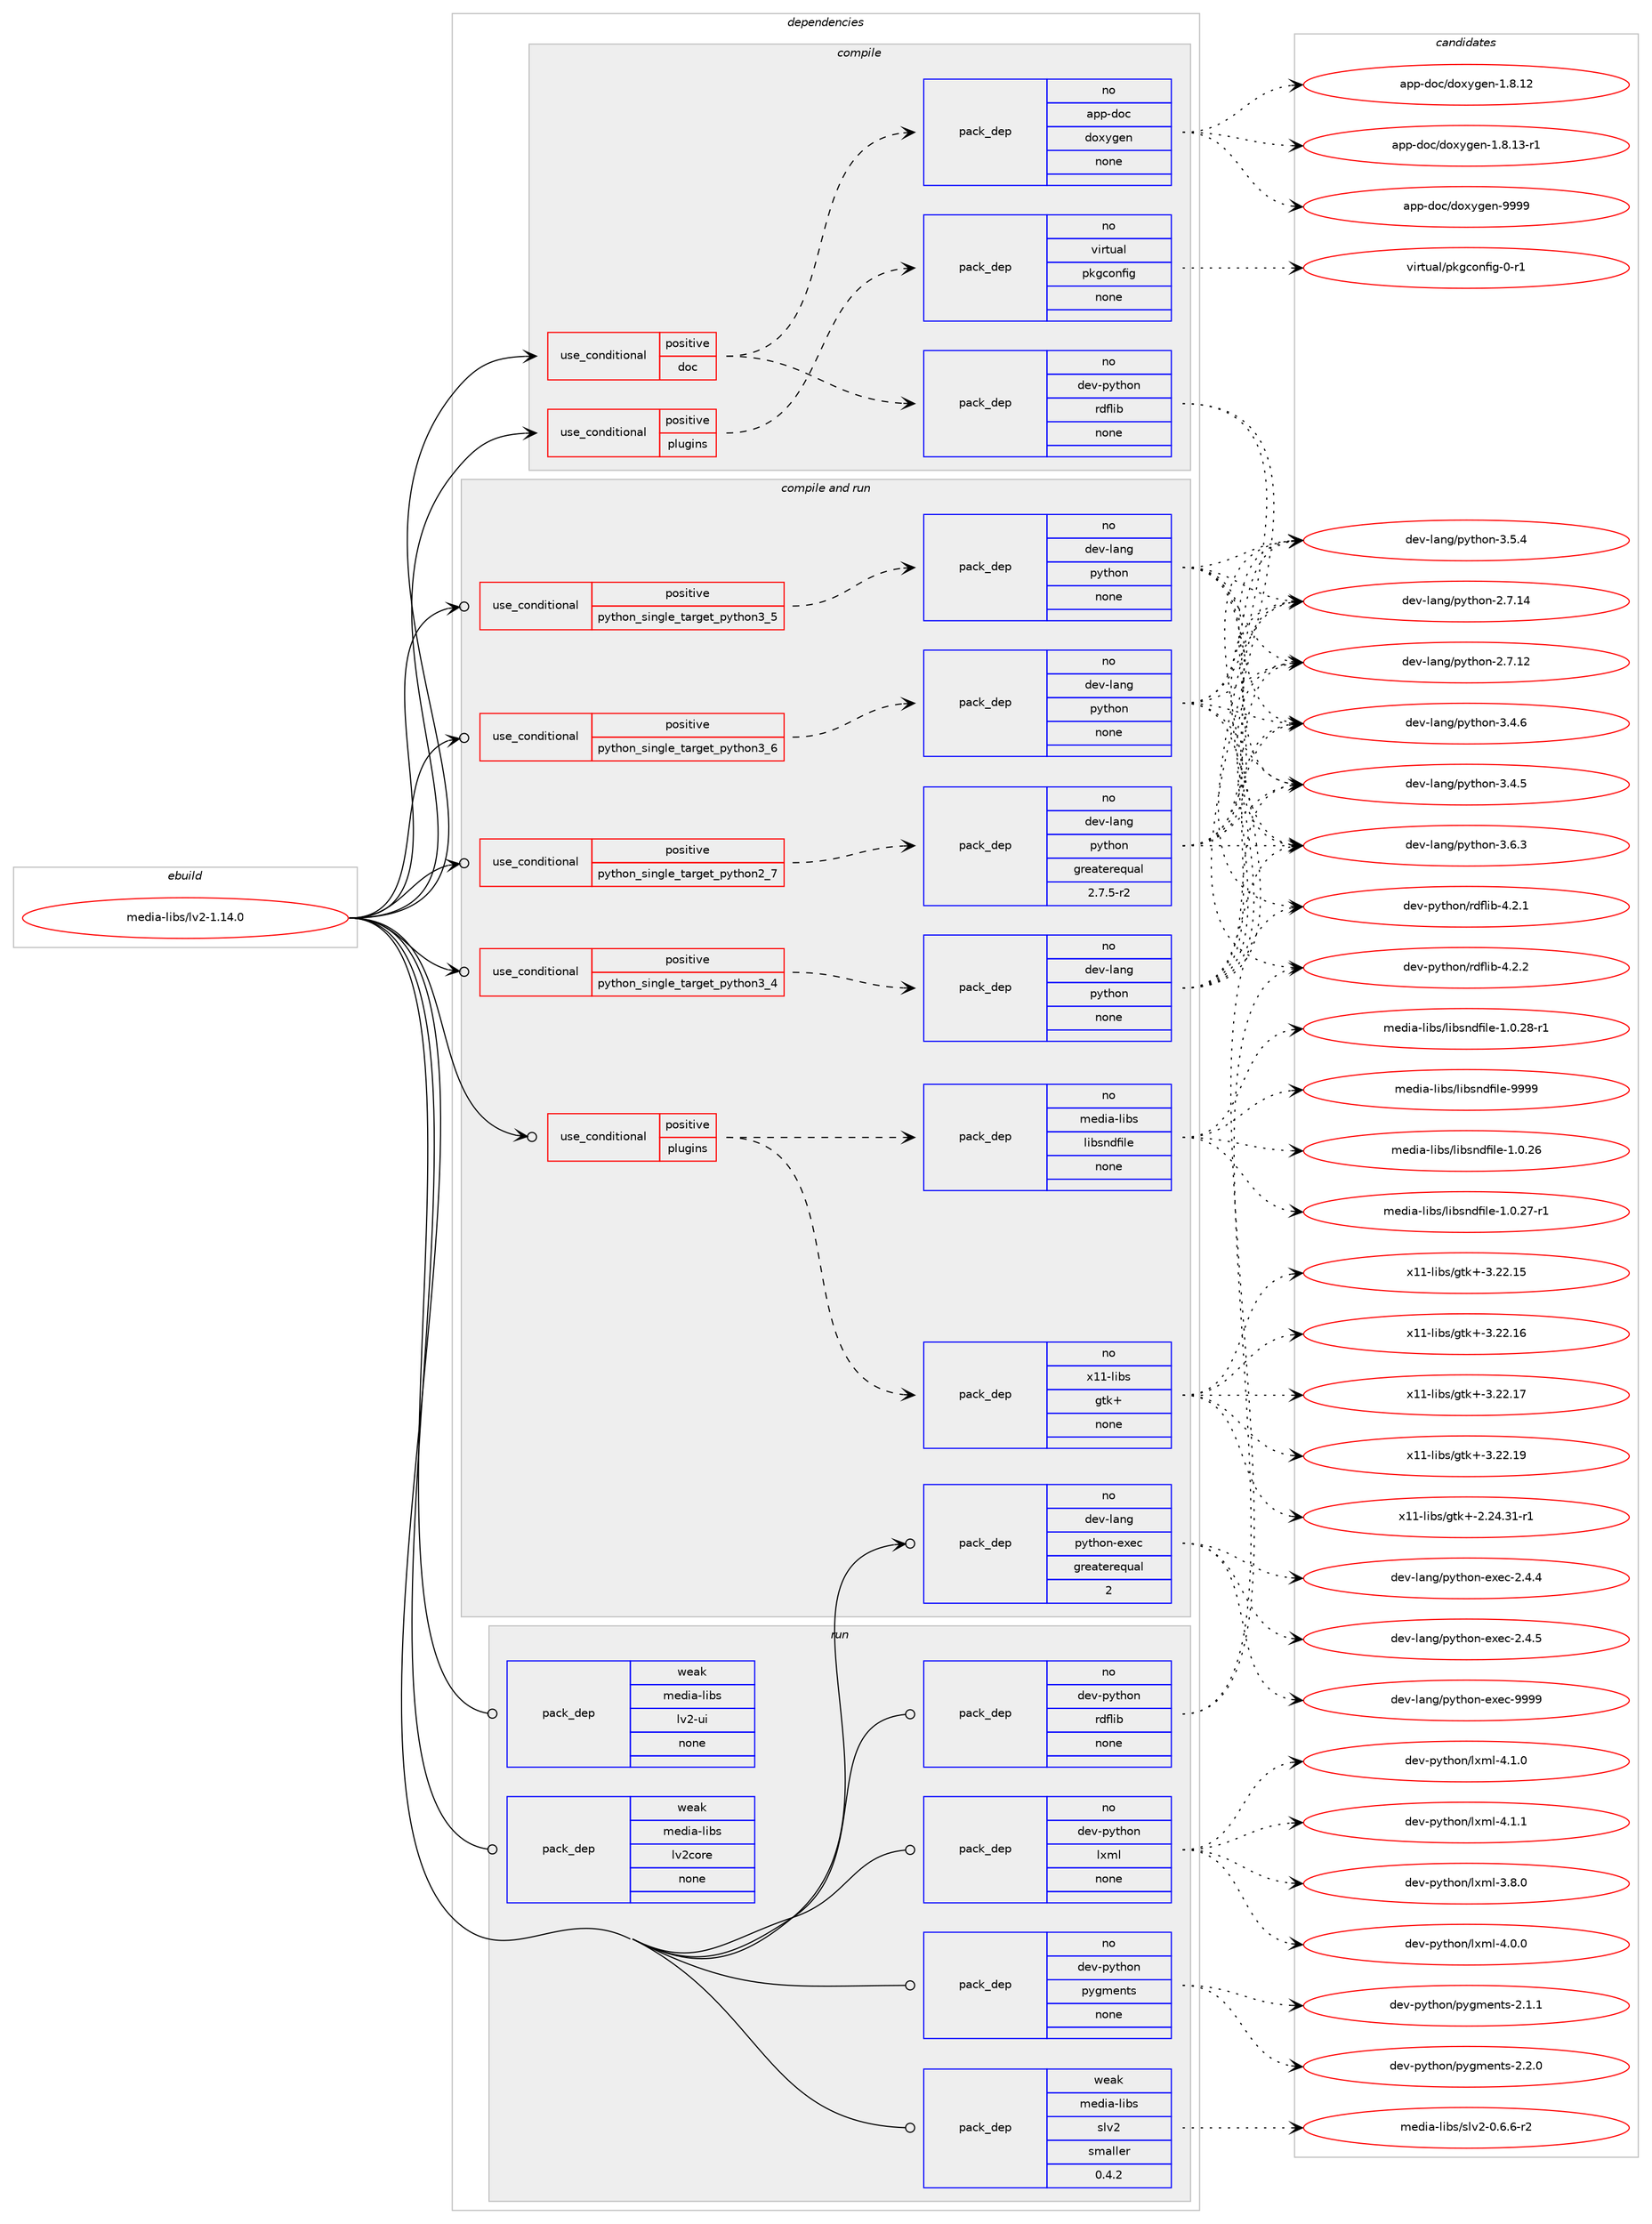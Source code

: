 digraph prolog {

# *************
# Graph options
# *************

newrank=true;
concentrate=true;
compound=true;
graph [rankdir=LR,fontname=Helvetica,fontsize=10,ranksep=1.5];#, ranksep=2.5, nodesep=0.2];
edge  [arrowhead=vee];
node  [fontname=Helvetica,fontsize=10];

# **********
# The ebuild
# **********

subgraph cluster_leftcol {
color=gray;
rank=same;
label=<<i>ebuild</i>>;
id [label="media-libs/lv2-1.14.0", color=red, width=4, href="../media-libs/lv2-1.14.0.svg"];
}

# ****************
# The dependencies
# ****************

subgraph cluster_midcol {
color=gray;
label=<<i>dependencies</i>>;
subgraph cluster_compile {
fillcolor="#eeeeee";
style=filled;
label=<<i>compile</i>>;
subgraph cond90230 {
dependency366290 [label=<<TABLE BORDER="0" CELLBORDER="1" CELLSPACING="0" CELLPADDING="4"><TR><TD ROWSPAN="3" CELLPADDING="10">use_conditional</TD></TR><TR><TD>positive</TD></TR><TR><TD>doc</TD></TR></TABLE>>, shape=none, color=red];
subgraph pack270291 {
dependency366291 [label=<<TABLE BORDER="0" CELLBORDER="1" CELLSPACING="0" CELLPADDING="4" WIDTH="220"><TR><TD ROWSPAN="6" CELLPADDING="30">pack_dep</TD></TR><TR><TD WIDTH="110">no</TD></TR><TR><TD>app-doc</TD></TR><TR><TD>doxygen</TD></TR><TR><TD>none</TD></TR><TR><TD></TD></TR></TABLE>>, shape=none, color=blue];
}
dependency366290:e -> dependency366291:w [weight=20,style="dashed",arrowhead="vee"];
subgraph pack270292 {
dependency366292 [label=<<TABLE BORDER="0" CELLBORDER="1" CELLSPACING="0" CELLPADDING="4" WIDTH="220"><TR><TD ROWSPAN="6" CELLPADDING="30">pack_dep</TD></TR><TR><TD WIDTH="110">no</TD></TR><TR><TD>dev-python</TD></TR><TR><TD>rdflib</TD></TR><TR><TD>none</TD></TR><TR><TD></TD></TR></TABLE>>, shape=none, color=blue];
}
dependency366290:e -> dependency366292:w [weight=20,style="dashed",arrowhead="vee"];
}
id:e -> dependency366290:w [weight=20,style="solid",arrowhead="vee"];
subgraph cond90231 {
dependency366293 [label=<<TABLE BORDER="0" CELLBORDER="1" CELLSPACING="0" CELLPADDING="4"><TR><TD ROWSPAN="3" CELLPADDING="10">use_conditional</TD></TR><TR><TD>positive</TD></TR><TR><TD>plugins</TD></TR></TABLE>>, shape=none, color=red];
subgraph pack270293 {
dependency366294 [label=<<TABLE BORDER="0" CELLBORDER="1" CELLSPACING="0" CELLPADDING="4" WIDTH="220"><TR><TD ROWSPAN="6" CELLPADDING="30">pack_dep</TD></TR><TR><TD WIDTH="110">no</TD></TR><TR><TD>virtual</TD></TR><TR><TD>pkgconfig</TD></TR><TR><TD>none</TD></TR><TR><TD></TD></TR></TABLE>>, shape=none, color=blue];
}
dependency366293:e -> dependency366294:w [weight=20,style="dashed",arrowhead="vee"];
}
id:e -> dependency366293:w [weight=20,style="solid",arrowhead="vee"];
}
subgraph cluster_compileandrun {
fillcolor="#eeeeee";
style=filled;
label=<<i>compile and run</i>>;
subgraph cond90232 {
dependency366295 [label=<<TABLE BORDER="0" CELLBORDER="1" CELLSPACING="0" CELLPADDING="4"><TR><TD ROWSPAN="3" CELLPADDING="10">use_conditional</TD></TR><TR><TD>positive</TD></TR><TR><TD>plugins</TD></TR></TABLE>>, shape=none, color=red];
subgraph pack270294 {
dependency366296 [label=<<TABLE BORDER="0" CELLBORDER="1" CELLSPACING="0" CELLPADDING="4" WIDTH="220"><TR><TD ROWSPAN="6" CELLPADDING="30">pack_dep</TD></TR><TR><TD WIDTH="110">no</TD></TR><TR><TD>x11-libs</TD></TR><TR><TD>gtk+</TD></TR><TR><TD>none</TD></TR><TR><TD></TD></TR></TABLE>>, shape=none, color=blue];
}
dependency366295:e -> dependency366296:w [weight=20,style="dashed",arrowhead="vee"];
subgraph pack270295 {
dependency366297 [label=<<TABLE BORDER="0" CELLBORDER="1" CELLSPACING="0" CELLPADDING="4" WIDTH="220"><TR><TD ROWSPAN="6" CELLPADDING="30">pack_dep</TD></TR><TR><TD WIDTH="110">no</TD></TR><TR><TD>media-libs</TD></TR><TR><TD>libsndfile</TD></TR><TR><TD>none</TD></TR><TR><TD></TD></TR></TABLE>>, shape=none, color=blue];
}
dependency366295:e -> dependency366297:w [weight=20,style="dashed",arrowhead="vee"];
}
id:e -> dependency366295:w [weight=20,style="solid",arrowhead="odotvee"];
subgraph cond90233 {
dependency366298 [label=<<TABLE BORDER="0" CELLBORDER="1" CELLSPACING="0" CELLPADDING="4"><TR><TD ROWSPAN="3" CELLPADDING="10">use_conditional</TD></TR><TR><TD>positive</TD></TR><TR><TD>python_single_target_python2_7</TD></TR></TABLE>>, shape=none, color=red];
subgraph pack270296 {
dependency366299 [label=<<TABLE BORDER="0" CELLBORDER="1" CELLSPACING="0" CELLPADDING="4" WIDTH="220"><TR><TD ROWSPAN="6" CELLPADDING="30">pack_dep</TD></TR><TR><TD WIDTH="110">no</TD></TR><TR><TD>dev-lang</TD></TR><TR><TD>python</TD></TR><TR><TD>greaterequal</TD></TR><TR><TD>2.7.5-r2</TD></TR></TABLE>>, shape=none, color=blue];
}
dependency366298:e -> dependency366299:w [weight=20,style="dashed",arrowhead="vee"];
}
id:e -> dependency366298:w [weight=20,style="solid",arrowhead="odotvee"];
subgraph cond90234 {
dependency366300 [label=<<TABLE BORDER="0" CELLBORDER="1" CELLSPACING="0" CELLPADDING="4"><TR><TD ROWSPAN="3" CELLPADDING="10">use_conditional</TD></TR><TR><TD>positive</TD></TR><TR><TD>python_single_target_python3_4</TD></TR></TABLE>>, shape=none, color=red];
subgraph pack270297 {
dependency366301 [label=<<TABLE BORDER="0" CELLBORDER="1" CELLSPACING="0" CELLPADDING="4" WIDTH="220"><TR><TD ROWSPAN="6" CELLPADDING="30">pack_dep</TD></TR><TR><TD WIDTH="110">no</TD></TR><TR><TD>dev-lang</TD></TR><TR><TD>python</TD></TR><TR><TD>none</TD></TR><TR><TD></TD></TR></TABLE>>, shape=none, color=blue];
}
dependency366300:e -> dependency366301:w [weight=20,style="dashed",arrowhead="vee"];
}
id:e -> dependency366300:w [weight=20,style="solid",arrowhead="odotvee"];
subgraph cond90235 {
dependency366302 [label=<<TABLE BORDER="0" CELLBORDER="1" CELLSPACING="0" CELLPADDING="4"><TR><TD ROWSPAN="3" CELLPADDING="10">use_conditional</TD></TR><TR><TD>positive</TD></TR><TR><TD>python_single_target_python3_5</TD></TR></TABLE>>, shape=none, color=red];
subgraph pack270298 {
dependency366303 [label=<<TABLE BORDER="0" CELLBORDER="1" CELLSPACING="0" CELLPADDING="4" WIDTH="220"><TR><TD ROWSPAN="6" CELLPADDING="30">pack_dep</TD></TR><TR><TD WIDTH="110">no</TD></TR><TR><TD>dev-lang</TD></TR><TR><TD>python</TD></TR><TR><TD>none</TD></TR><TR><TD></TD></TR></TABLE>>, shape=none, color=blue];
}
dependency366302:e -> dependency366303:w [weight=20,style="dashed",arrowhead="vee"];
}
id:e -> dependency366302:w [weight=20,style="solid",arrowhead="odotvee"];
subgraph cond90236 {
dependency366304 [label=<<TABLE BORDER="0" CELLBORDER="1" CELLSPACING="0" CELLPADDING="4"><TR><TD ROWSPAN="3" CELLPADDING="10">use_conditional</TD></TR><TR><TD>positive</TD></TR><TR><TD>python_single_target_python3_6</TD></TR></TABLE>>, shape=none, color=red];
subgraph pack270299 {
dependency366305 [label=<<TABLE BORDER="0" CELLBORDER="1" CELLSPACING="0" CELLPADDING="4" WIDTH="220"><TR><TD ROWSPAN="6" CELLPADDING="30">pack_dep</TD></TR><TR><TD WIDTH="110">no</TD></TR><TR><TD>dev-lang</TD></TR><TR><TD>python</TD></TR><TR><TD>none</TD></TR><TR><TD></TD></TR></TABLE>>, shape=none, color=blue];
}
dependency366304:e -> dependency366305:w [weight=20,style="dashed",arrowhead="vee"];
}
id:e -> dependency366304:w [weight=20,style="solid",arrowhead="odotvee"];
subgraph pack270300 {
dependency366306 [label=<<TABLE BORDER="0" CELLBORDER="1" CELLSPACING="0" CELLPADDING="4" WIDTH="220"><TR><TD ROWSPAN="6" CELLPADDING="30">pack_dep</TD></TR><TR><TD WIDTH="110">no</TD></TR><TR><TD>dev-lang</TD></TR><TR><TD>python-exec</TD></TR><TR><TD>greaterequal</TD></TR><TR><TD>2</TD></TR></TABLE>>, shape=none, color=blue];
}
id:e -> dependency366306:w [weight=20,style="solid",arrowhead="odotvee"];
}
subgraph cluster_run {
fillcolor="#eeeeee";
style=filled;
label=<<i>run</i>>;
subgraph pack270301 {
dependency366307 [label=<<TABLE BORDER="0" CELLBORDER="1" CELLSPACING="0" CELLPADDING="4" WIDTH="220"><TR><TD ROWSPAN="6" CELLPADDING="30">pack_dep</TD></TR><TR><TD WIDTH="110">no</TD></TR><TR><TD>dev-python</TD></TR><TR><TD>lxml</TD></TR><TR><TD>none</TD></TR><TR><TD></TD></TR></TABLE>>, shape=none, color=blue];
}
id:e -> dependency366307:w [weight=20,style="solid",arrowhead="odot"];
subgraph pack270302 {
dependency366308 [label=<<TABLE BORDER="0" CELLBORDER="1" CELLSPACING="0" CELLPADDING="4" WIDTH="220"><TR><TD ROWSPAN="6" CELLPADDING="30">pack_dep</TD></TR><TR><TD WIDTH="110">no</TD></TR><TR><TD>dev-python</TD></TR><TR><TD>pygments</TD></TR><TR><TD>none</TD></TR><TR><TD></TD></TR></TABLE>>, shape=none, color=blue];
}
id:e -> dependency366308:w [weight=20,style="solid",arrowhead="odot"];
subgraph pack270303 {
dependency366309 [label=<<TABLE BORDER="0" CELLBORDER="1" CELLSPACING="0" CELLPADDING="4" WIDTH="220"><TR><TD ROWSPAN="6" CELLPADDING="30">pack_dep</TD></TR><TR><TD WIDTH="110">no</TD></TR><TR><TD>dev-python</TD></TR><TR><TD>rdflib</TD></TR><TR><TD>none</TD></TR><TR><TD></TD></TR></TABLE>>, shape=none, color=blue];
}
id:e -> dependency366309:w [weight=20,style="solid",arrowhead="odot"];
subgraph pack270304 {
dependency366310 [label=<<TABLE BORDER="0" CELLBORDER="1" CELLSPACING="0" CELLPADDING="4" WIDTH="220"><TR><TD ROWSPAN="6" CELLPADDING="30">pack_dep</TD></TR><TR><TD WIDTH="110">weak</TD></TR><TR><TD>media-libs</TD></TR><TR><TD>lv2-ui</TD></TR><TR><TD>none</TD></TR><TR><TD></TD></TR></TABLE>>, shape=none, color=blue];
}
id:e -> dependency366310:w [weight=20,style="solid",arrowhead="odot"];
subgraph pack270305 {
dependency366311 [label=<<TABLE BORDER="0" CELLBORDER="1" CELLSPACING="0" CELLPADDING="4" WIDTH="220"><TR><TD ROWSPAN="6" CELLPADDING="30">pack_dep</TD></TR><TR><TD WIDTH="110">weak</TD></TR><TR><TD>media-libs</TD></TR><TR><TD>lv2core</TD></TR><TR><TD>none</TD></TR><TR><TD></TD></TR></TABLE>>, shape=none, color=blue];
}
id:e -> dependency366311:w [weight=20,style="solid",arrowhead="odot"];
subgraph pack270306 {
dependency366312 [label=<<TABLE BORDER="0" CELLBORDER="1" CELLSPACING="0" CELLPADDING="4" WIDTH="220"><TR><TD ROWSPAN="6" CELLPADDING="30">pack_dep</TD></TR><TR><TD WIDTH="110">weak</TD></TR><TR><TD>media-libs</TD></TR><TR><TD>slv2</TD></TR><TR><TD>smaller</TD></TR><TR><TD>0.4.2</TD></TR></TABLE>>, shape=none, color=blue];
}
id:e -> dependency366312:w [weight=20,style="solid",arrowhead="odot"];
}
}

# **************
# The candidates
# **************

subgraph cluster_choices {
rank=same;
color=gray;
label=<<i>candidates</i>>;

subgraph choice270291 {
color=black;
nodesep=1;
choice9711211245100111994710011112012110310111045494656464950 [label="app-doc/doxygen-1.8.12", color=red, width=4,href="../app-doc/doxygen-1.8.12.svg"];
choice97112112451001119947100111120121103101110454946564649514511449 [label="app-doc/doxygen-1.8.13-r1", color=red, width=4,href="../app-doc/doxygen-1.8.13-r1.svg"];
choice971121124510011199471001111201211031011104557575757 [label="app-doc/doxygen-9999", color=red, width=4,href="../app-doc/doxygen-9999.svg"];
dependency366291:e -> choice9711211245100111994710011112012110310111045494656464950:w [style=dotted,weight="100"];
dependency366291:e -> choice97112112451001119947100111120121103101110454946564649514511449:w [style=dotted,weight="100"];
dependency366291:e -> choice971121124510011199471001111201211031011104557575757:w [style=dotted,weight="100"];
}
subgraph choice270292 {
color=black;
nodesep=1;
choice100101118451121211161041111104711410010210810598455246504649 [label="dev-python/rdflib-4.2.1", color=red, width=4,href="../dev-python/rdflib-4.2.1.svg"];
choice100101118451121211161041111104711410010210810598455246504650 [label="dev-python/rdflib-4.2.2", color=red, width=4,href="../dev-python/rdflib-4.2.2.svg"];
dependency366292:e -> choice100101118451121211161041111104711410010210810598455246504649:w [style=dotted,weight="100"];
dependency366292:e -> choice100101118451121211161041111104711410010210810598455246504650:w [style=dotted,weight="100"];
}
subgraph choice270293 {
color=black;
nodesep=1;
choice11810511411611797108471121071039911111010210510345484511449 [label="virtual/pkgconfig-0-r1", color=red, width=4,href="../virtual/pkgconfig-0-r1.svg"];
dependency366294:e -> choice11810511411611797108471121071039911111010210510345484511449:w [style=dotted,weight="100"];
}
subgraph choice270294 {
color=black;
nodesep=1;
choice12049494510810598115471031161074345504650524651494511449 [label="x11-libs/gtk+-2.24.31-r1", color=red, width=4,href="../x11-libs/gtk+-2.24.31-r1.svg"];
choice1204949451081059811547103116107434551465050464953 [label="x11-libs/gtk+-3.22.15", color=red, width=4,href="../x11-libs/gtk+-3.22.15.svg"];
choice1204949451081059811547103116107434551465050464954 [label="x11-libs/gtk+-3.22.16", color=red, width=4,href="../x11-libs/gtk+-3.22.16.svg"];
choice1204949451081059811547103116107434551465050464955 [label="x11-libs/gtk+-3.22.17", color=red, width=4,href="../x11-libs/gtk+-3.22.17.svg"];
choice1204949451081059811547103116107434551465050464957 [label="x11-libs/gtk+-3.22.19", color=red, width=4,href="../x11-libs/gtk+-3.22.19.svg"];
dependency366296:e -> choice12049494510810598115471031161074345504650524651494511449:w [style=dotted,weight="100"];
dependency366296:e -> choice1204949451081059811547103116107434551465050464953:w [style=dotted,weight="100"];
dependency366296:e -> choice1204949451081059811547103116107434551465050464954:w [style=dotted,weight="100"];
dependency366296:e -> choice1204949451081059811547103116107434551465050464955:w [style=dotted,weight="100"];
dependency366296:e -> choice1204949451081059811547103116107434551465050464957:w [style=dotted,weight="100"];
}
subgraph choice270295 {
color=black;
nodesep=1;
choice109101100105974510810598115471081059811511010010210510810145494648465054 [label="media-libs/libsndfile-1.0.26", color=red, width=4,href="../media-libs/libsndfile-1.0.26.svg"];
choice1091011001059745108105981154710810598115110100102105108101454946484650554511449 [label="media-libs/libsndfile-1.0.27-r1", color=red, width=4,href="../media-libs/libsndfile-1.0.27-r1.svg"];
choice1091011001059745108105981154710810598115110100102105108101454946484650564511449 [label="media-libs/libsndfile-1.0.28-r1", color=red, width=4,href="../media-libs/libsndfile-1.0.28-r1.svg"];
choice10910110010597451081059811547108105981151101001021051081014557575757 [label="media-libs/libsndfile-9999", color=red, width=4,href="../media-libs/libsndfile-9999.svg"];
dependency366297:e -> choice109101100105974510810598115471081059811511010010210510810145494648465054:w [style=dotted,weight="100"];
dependency366297:e -> choice1091011001059745108105981154710810598115110100102105108101454946484650554511449:w [style=dotted,weight="100"];
dependency366297:e -> choice1091011001059745108105981154710810598115110100102105108101454946484650564511449:w [style=dotted,weight="100"];
dependency366297:e -> choice10910110010597451081059811547108105981151101001021051081014557575757:w [style=dotted,weight="100"];
}
subgraph choice270296 {
color=black;
nodesep=1;
choice10010111845108971101034711212111610411111045504655464950 [label="dev-lang/python-2.7.12", color=red, width=4,href="../dev-lang/python-2.7.12.svg"];
choice10010111845108971101034711212111610411111045504655464952 [label="dev-lang/python-2.7.14", color=red, width=4,href="../dev-lang/python-2.7.14.svg"];
choice100101118451089711010347112121116104111110455146524653 [label="dev-lang/python-3.4.5", color=red, width=4,href="../dev-lang/python-3.4.5.svg"];
choice100101118451089711010347112121116104111110455146524654 [label="dev-lang/python-3.4.6", color=red, width=4,href="../dev-lang/python-3.4.6.svg"];
choice100101118451089711010347112121116104111110455146534652 [label="dev-lang/python-3.5.4", color=red, width=4,href="../dev-lang/python-3.5.4.svg"];
choice100101118451089711010347112121116104111110455146544651 [label="dev-lang/python-3.6.3", color=red, width=4,href="../dev-lang/python-3.6.3.svg"];
dependency366299:e -> choice10010111845108971101034711212111610411111045504655464950:w [style=dotted,weight="100"];
dependency366299:e -> choice10010111845108971101034711212111610411111045504655464952:w [style=dotted,weight="100"];
dependency366299:e -> choice100101118451089711010347112121116104111110455146524653:w [style=dotted,weight="100"];
dependency366299:e -> choice100101118451089711010347112121116104111110455146524654:w [style=dotted,weight="100"];
dependency366299:e -> choice100101118451089711010347112121116104111110455146534652:w [style=dotted,weight="100"];
dependency366299:e -> choice100101118451089711010347112121116104111110455146544651:w [style=dotted,weight="100"];
}
subgraph choice270297 {
color=black;
nodesep=1;
choice10010111845108971101034711212111610411111045504655464950 [label="dev-lang/python-2.7.12", color=red, width=4,href="../dev-lang/python-2.7.12.svg"];
choice10010111845108971101034711212111610411111045504655464952 [label="dev-lang/python-2.7.14", color=red, width=4,href="../dev-lang/python-2.7.14.svg"];
choice100101118451089711010347112121116104111110455146524653 [label="dev-lang/python-3.4.5", color=red, width=4,href="../dev-lang/python-3.4.5.svg"];
choice100101118451089711010347112121116104111110455146524654 [label="dev-lang/python-3.4.6", color=red, width=4,href="../dev-lang/python-3.4.6.svg"];
choice100101118451089711010347112121116104111110455146534652 [label="dev-lang/python-3.5.4", color=red, width=4,href="../dev-lang/python-3.5.4.svg"];
choice100101118451089711010347112121116104111110455146544651 [label="dev-lang/python-3.6.3", color=red, width=4,href="../dev-lang/python-3.6.3.svg"];
dependency366301:e -> choice10010111845108971101034711212111610411111045504655464950:w [style=dotted,weight="100"];
dependency366301:e -> choice10010111845108971101034711212111610411111045504655464952:w [style=dotted,weight="100"];
dependency366301:e -> choice100101118451089711010347112121116104111110455146524653:w [style=dotted,weight="100"];
dependency366301:e -> choice100101118451089711010347112121116104111110455146524654:w [style=dotted,weight="100"];
dependency366301:e -> choice100101118451089711010347112121116104111110455146534652:w [style=dotted,weight="100"];
dependency366301:e -> choice100101118451089711010347112121116104111110455146544651:w [style=dotted,weight="100"];
}
subgraph choice270298 {
color=black;
nodesep=1;
choice10010111845108971101034711212111610411111045504655464950 [label="dev-lang/python-2.7.12", color=red, width=4,href="../dev-lang/python-2.7.12.svg"];
choice10010111845108971101034711212111610411111045504655464952 [label="dev-lang/python-2.7.14", color=red, width=4,href="../dev-lang/python-2.7.14.svg"];
choice100101118451089711010347112121116104111110455146524653 [label="dev-lang/python-3.4.5", color=red, width=4,href="../dev-lang/python-3.4.5.svg"];
choice100101118451089711010347112121116104111110455146524654 [label="dev-lang/python-3.4.6", color=red, width=4,href="../dev-lang/python-3.4.6.svg"];
choice100101118451089711010347112121116104111110455146534652 [label="dev-lang/python-3.5.4", color=red, width=4,href="../dev-lang/python-3.5.4.svg"];
choice100101118451089711010347112121116104111110455146544651 [label="dev-lang/python-3.6.3", color=red, width=4,href="../dev-lang/python-3.6.3.svg"];
dependency366303:e -> choice10010111845108971101034711212111610411111045504655464950:w [style=dotted,weight="100"];
dependency366303:e -> choice10010111845108971101034711212111610411111045504655464952:w [style=dotted,weight="100"];
dependency366303:e -> choice100101118451089711010347112121116104111110455146524653:w [style=dotted,weight="100"];
dependency366303:e -> choice100101118451089711010347112121116104111110455146524654:w [style=dotted,weight="100"];
dependency366303:e -> choice100101118451089711010347112121116104111110455146534652:w [style=dotted,weight="100"];
dependency366303:e -> choice100101118451089711010347112121116104111110455146544651:w [style=dotted,weight="100"];
}
subgraph choice270299 {
color=black;
nodesep=1;
choice10010111845108971101034711212111610411111045504655464950 [label="dev-lang/python-2.7.12", color=red, width=4,href="../dev-lang/python-2.7.12.svg"];
choice10010111845108971101034711212111610411111045504655464952 [label="dev-lang/python-2.7.14", color=red, width=4,href="../dev-lang/python-2.7.14.svg"];
choice100101118451089711010347112121116104111110455146524653 [label="dev-lang/python-3.4.5", color=red, width=4,href="../dev-lang/python-3.4.5.svg"];
choice100101118451089711010347112121116104111110455146524654 [label="dev-lang/python-3.4.6", color=red, width=4,href="../dev-lang/python-3.4.6.svg"];
choice100101118451089711010347112121116104111110455146534652 [label="dev-lang/python-3.5.4", color=red, width=4,href="../dev-lang/python-3.5.4.svg"];
choice100101118451089711010347112121116104111110455146544651 [label="dev-lang/python-3.6.3", color=red, width=4,href="../dev-lang/python-3.6.3.svg"];
dependency366305:e -> choice10010111845108971101034711212111610411111045504655464950:w [style=dotted,weight="100"];
dependency366305:e -> choice10010111845108971101034711212111610411111045504655464952:w [style=dotted,weight="100"];
dependency366305:e -> choice100101118451089711010347112121116104111110455146524653:w [style=dotted,weight="100"];
dependency366305:e -> choice100101118451089711010347112121116104111110455146524654:w [style=dotted,weight="100"];
dependency366305:e -> choice100101118451089711010347112121116104111110455146534652:w [style=dotted,weight="100"];
dependency366305:e -> choice100101118451089711010347112121116104111110455146544651:w [style=dotted,weight="100"];
}
subgraph choice270300 {
color=black;
nodesep=1;
choice1001011184510897110103471121211161041111104510112010199455046524652 [label="dev-lang/python-exec-2.4.4", color=red, width=4,href="../dev-lang/python-exec-2.4.4.svg"];
choice1001011184510897110103471121211161041111104510112010199455046524653 [label="dev-lang/python-exec-2.4.5", color=red, width=4,href="../dev-lang/python-exec-2.4.5.svg"];
choice10010111845108971101034711212111610411111045101120101994557575757 [label="dev-lang/python-exec-9999", color=red, width=4,href="../dev-lang/python-exec-9999.svg"];
dependency366306:e -> choice1001011184510897110103471121211161041111104510112010199455046524652:w [style=dotted,weight="100"];
dependency366306:e -> choice1001011184510897110103471121211161041111104510112010199455046524653:w [style=dotted,weight="100"];
dependency366306:e -> choice10010111845108971101034711212111610411111045101120101994557575757:w [style=dotted,weight="100"];
}
subgraph choice270301 {
color=black;
nodesep=1;
choice1001011184511212111610411111047108120109108455146564648 [label="dev-python/lxml-3.8.0", color=red, width=4,href="../dev-python/lxml-3.8.0.svg"];
choice1001011184511212111610411111047108120109108455246484648 [label="dev-python/lxml-4.0.0", color=red, width=4,href="../dev-python/lxml-4.0.0.svg"];
choice1001011184511212111610411111047108120109108455246494648 [label="dev-python/lxml-4.1.0", color=red, width=4,href="../dev-python/lxml-4.1.0.svg"];
choice1001011184511212111610411111047108120109108455246494649 [label="dev-python/lxml-4.1.1", color=red, width=4,href="../dev-python/lxml-4.1.1.svg"];
dependency366307:e -> choice1001011184511212111610411111047108120109108455146564648:w [style=dotted,weight="100"];
dependency366307:e -> choice1001011184511212111610411111047108120109108455246484648:w [style=dotted,weight="100"];
dependency366307:e -> choice1001011184511212111610411111047108120109108455246494648:w [style=dotted,weight="100"];
dependency366307:e -> choice1001011184511212111610411111047108120109108455246494649:w [style=dotted,weight="100"];
}
subgraph choice270302 {
color=black;
nodesep=1;
choice1001011184511212111610411111047112121103109101110116115455046494649 [label="dev-python/pygments-2.1.1", color=red, width=4,href="../dev-python/pygments-2.1.1.svg"];
choice1001011184511212111610411111047112121103109101110116115455046504648 [label="dev-python/pygments-2.2.0", color=red, width=4,href="../dev-python/pygments-2.2.0.svg"];
dependency366308:e -> choice1001011184511212111610411111047112121103109101110116115455046494649:w [style=dotted,weight="100"];
dependency366308:e -> choice1001011184511212111610411111047112121103109101110116115455046504648:w [style=dotted,weight="100"];
}
subgraph choice270303 {
color=black;
nodesep=1;
choice100101118451121211161041111104711410010210810598455246504649 [label="dev-python/rdflib-4.2.1", color=red, width=4,href="../dev-python/rdflib-4.2.1.svg"];
choice100101118451121211161041111104711410010210810598455246504650 [label="dev-python/rdflib-4.2.2", color=red, width=4,href="../dev-python/rdflib-4.2.2.svg"];
dependency366309:e -> choice100101118451121211161041111104711410010210810598455246504649:w [style=dotted,weight="100"];
dependency366309:e -> choice100101118451121211161041111104711410010210810598455246504650:w [style=dotted,weight="100"];
}
subgraph choice270304 {
color=black;
nodesep=1;
}
subgraph choice270305 {
color=black;
nodesep=1;
}
subgraph choice270306 {
color=black;
nodesep=1;
choice10910110010597451081059811547115108118504548465446544511450 [label="media-libs/slv2-0.6.6-r2", color=red, width=4,href="../media-libs/slv2-0.6.6-r2.svg"];
dependency366312:e -> choice10910110010597451081059811547115108118504548465446544511450:w [style=dotted,weight="100"];
}
}

}
